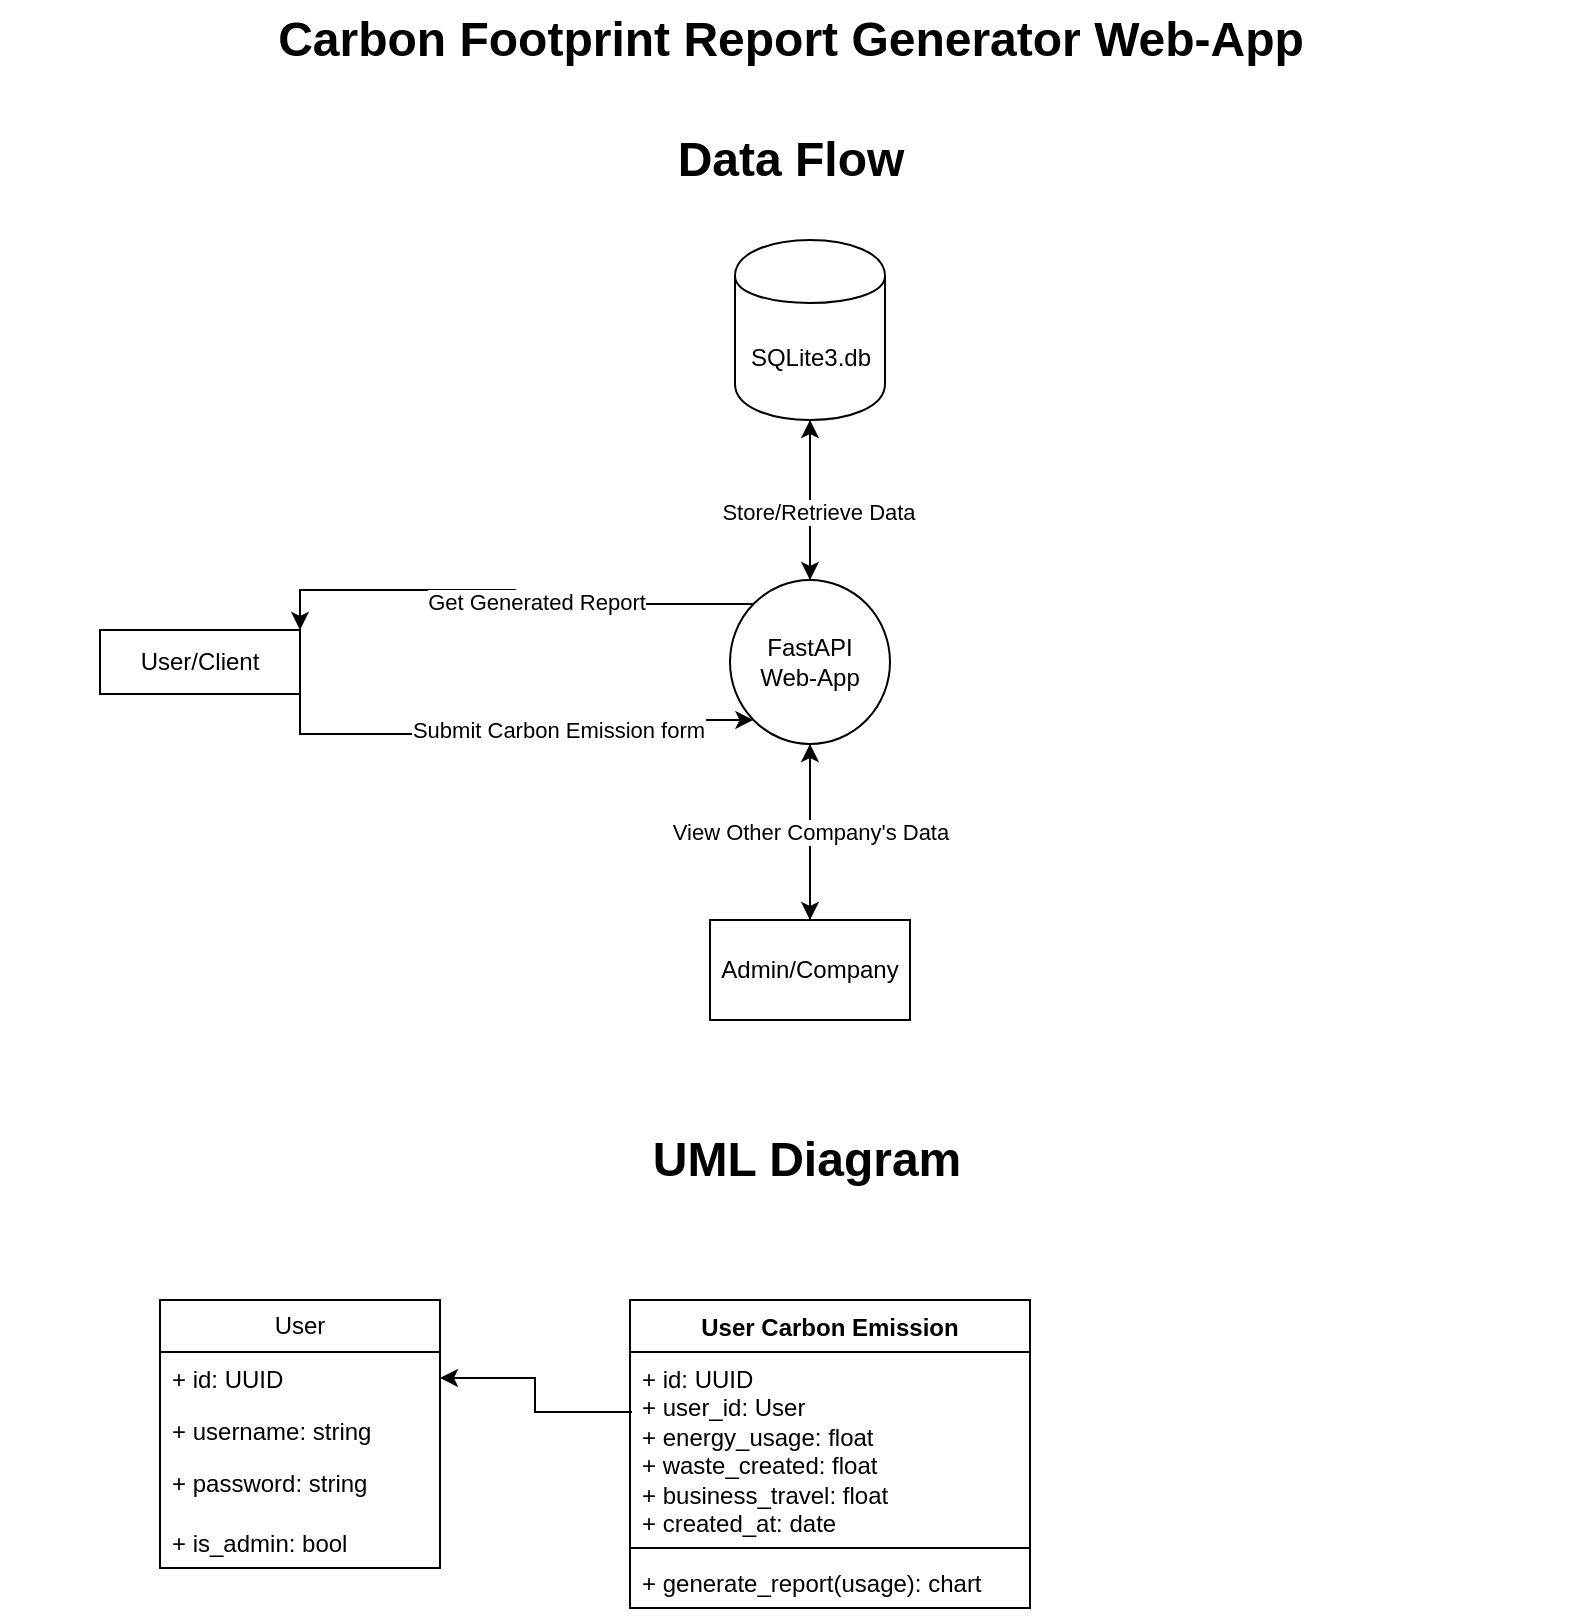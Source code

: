 <mxfile version="24.7.17">
  <diagram name="Page-1" id="U7t47lqXsrcZqBkQWg_L">
    <mxGraphModel dx="1026" dy="1765" grid="1" gridSize="10" guides="1" tooltips="1" connect="1" arrows="1" fold="1" page="1" pageScale="1" pageWidth="850" pageHeight="1100" math="0" shadow="0">
      <root>
        <mxCell id="0" />
        <mxCell id="1" parent="0" />
        <mxCell id="Hy_VaKmW5_GkMQz66k2Z-8" value="User Carbon Emission" style="swimlane;fontStyle=1;align=center;verticalAlign=top;childLayout=stackLayout;horizontal=1;startSize=26;horizontalStack=0;resizeParent=1;resizeParentMax=0;resizeLast=0;collapsible=1;marginBottom=0;whiteSpace=wrap;html=1;" parent="1" vertex="1">
          <mxGeometry x="315" y="-430" width="200" height="154" as="geometry" />
        </mxCell>
        <mxCell id="Hy_VaKmW5_GkMQz66k2Z-9" value="&lt;div&gt;+ id: UUID&lt;/div&gt;&lt;div&gt;+ user_id: User&lt;/div&gt;&lt;div&gt;+ energy_usage: float&lt;/div&gt;&lt;div&gt;+ waste_created: float&lt;/div&gt;&lt;div&gt;+ business_travel: float&lt;/div&gt;&lt;div&gt;+ created_at: date&lt;br&gt;&lt;/div&gt;" style="text;strokeColor=none;fillColor=none;align=left;verticalAlign=top;spacingLeft=4;spacingRight=4;overflow=hidden;rotatable=0;points=[[0,0.5],[1,0.5]];portConstraint=eastwest;whiteSpace=wrap;html=1;" parent="Hy_VaKmW5_GkMQz66k2Z-8" vertex="1">
          <mxGeometry y="26" width="200" height="94" as="geometry" />
        </mxCell>
        <mxCell id="Hy_VaKmW5_GkMQz66k2Z-10" value="" style="line;strokeWidth=1;fillColor=none;align=left;verticalAlign=middle;spacingTop=-1;spacingLeft=3;spacingRight=3;rotatable=0;labelPosition=right;points=[];portConstraint=eastwest;strokeColor=inherit;" parent="Hy_VaKmW5_GkMQz66k2Z-8" vertex="1">
          <mxGeometry y="120" width="200" height="8" as="geometry" />
        </mxCell>
        <mxCell id="Hy_VaKmW5_GkMQz66k2Z-11" value="+ generate_report(usage): chart" style="text;strokeColor=none;fillColor=none;align=left;verticalAlign=top;spacingLeft=4;spacingRight=4;overflow=hidden;rotatable=0;points=[[0,0.5],[1,0.5]];portConstraint=eastwest;whiteSpace=wrap;html=1;" parent="Hy_VaKmW5_GkMQz66k2Z-8" vertex="1">
          <mxGeometry y="128" width="200" height="26" as="geometry" />
        </mxCell>
        <mxCell id="Hy_VaKmW5_GkMQz66k2Z-27" value="&lt;div&gt;UML Diagram&lt;/div&gt;" style="text;strokeColor=none;fillColor=none;html=1;fontSize=24;fontStyle=1;verticalAlign=middle;align=center;" parent="1" vertex="1">
          <mxGeometry x="353" y="-520" width="100" height="40" as="geometry" />
        </mxCell>
        <mxCell id="Hy_VaKmW5_GkMQz66k2Z-54" value="User" style="swimlane;fontStyle=0;childLayout=stackLayout;horizontal=1;startSize=26;fillColor=none;horizontalStack=0;resizeParent=1;resizeParentMax=0;resizeLast=0;collapsible=1;marginBottom=0;whiteSpace=wrap;html=1;" parent="1" vertex="1">
          <mxGeometry x="80" y="-430" width="140" height="134" as="geometry" />
        </mxCell>
        <mxCell id="Hy_VaKmW5_GkMQz66k2Z-55" value="+ id: UUID" style="text;strokeColor=none;fillColor=none;align=left;verticalAlign=top;spacingLeft=4;spacingRight=4;overflow=hidden;rotatable=0;points=[[0,0.5],[1,0.5]];portConstraint=eastwest;whiteSpace=wrap;html=1;" parent="Hy_VaKmW5_GkMQz66k2Z-54" vertex="1">
          <mxGeometry y="26" width="140" height="26" as="geometry" />
        </mxCell>
        <mxCell id="Hy_VaKmW5_GkMQz66k2Z-56" value="+ username: string" style="text;strokeColor=none;fillColor=none;align=left;verticalAlign=top;spacingLeft=4;spacingRight=4;overflow=hidden;rotatable=0;points=[[0,0.5],[1,0.5]];portConstraint=eastwest;whiteSpace=wrap;html=1;" parent="Hy_VaKmW5_GkMQz66k2Z-54" vertex="1">
          <mxGeometry y="52" width="140" height="26" as="geometry" />
        </mxCell>
        <mxCell id="Hy_VaKmW5_GkMQz66k2Z-57" value="+ password: string" style="text;strokeColor=none;fillColor=none;align=left;verticalAlign=top;spacingLeft=4;spacingRight=4;overflow=hidden;rotatable=0;points=[[0,0.5],[1,0.5]];portConstraint=eastwest;whiteSpace=wrap;html=1;" parent="Hy_VaKmW5_GkMQz66k2Z-54" vertex="1">
          <mxGeometry y="78" width="140" height="30" as="geometry" />
        </mxCell>
        <mxCell id="Hy_VaKmW5_GkMQz66k2Z-58" value="+ is_admin: bool" style="text;strokeColor=none;fillColor=none;align=left;verticalAlign=top;spacingLeft=4;spacingRight=4;overflow=hidden;rotatable=0;points=[[0,0.5],[1,0.5]];portConstraint=eastwest;whiteSpace=wrap;html=1;" parent="Hy_VaKmW5_GkMQz66k2Z-54" vertex="1">
          <mxGeometry y="108" width="140" height="26" as="geometry" />
        </mxCell>
        <mxCell id="Hy_VaKmW5_GkMQz66k2Z-60" style="edgeStyle=orthogonalEdgeStyle;rounded=0;orthogonalLoop=1;jettySize=auto;html=1;entryX=1;entryY=0.5;entryDx=0;entryDy=0;exitX=0.005;exitY=0.319;exitDx=0;exitDy=0;exitPerimeter=0;" parent="1" source="Hy_VaKmW5_GkMQz66k2Z-9" target="Hy_VaKmW5_GkMQz66k2Z-55" edge="1">
          <mxGeometry relative="1" as="geometry" />
        </mxCell>
        <mxCell id="QEWqBoXuelxvLnv4VFpo-17" style="edgeStyle=orthogonalEdgeStyle;rounded=0;orthogonalLoop=1;jettySize=auto;html=1;" edge="1" parent="1" source="QEWqBoXuelxvLnv4VFpo-18" target="QEWqBoXuelxvLnv4VFpo-24">
          <mxGeometry relative="1" as="geometry" />
        </mxCell>
        <mxCell id="QEWqBoXuelxvLnv4VFpo-18" value="SQLite3.db" style="shape=cylinder;whiteSpace=wrap;html=1;boundedLbl=1;backgroundOutline=1;" vertex="1" parent="1">
          <mxGeometry x="367.5" y="-960" width="75" height="90" as="geometry" />
        </mxCell>
        <mxCell id="QEWqBoXuelxvLnv4VFpo-19" style="edgeStyle=orthogonalEdgeStyle;rounded=0;orthogonalLoop=1;jettySize=auto;html=1;entryX=0.5;entryY=1;entryDx=0;entryDy=0;" edge="1" parent="1" source="QEWqBoXuelxvLnv4VFpo-24" target="QEWqBoXuelxvLnv4VFpo-18">
          <mxGeometry relative="1" as="geometry" />
        </mxCell>
        <mxCell id="QEWqBoXuelxvLnv4VFpo-20" value="&lt;div&gt;Store/Retrieve Data&lt;/div&gt;" style="edgeLabel;html=1;align=center;verticalAlign=middle;resizable=0;points=[];" vertex="1" connectable="0" parent="QEWqBoXuelxvLnv4VFpo-19">
          <mxGeometry x="-0.133" y="-4" relative="1" as="geometry">
            <mxPoint as="offset" />
          </mxGeometry>
        </mxCell>
        <mxCell id="QEWqBoXuelxvLnv4VFpo-21" style="edgeStyle=orthogonalEdgeStyle;rounded=0;orthogonalLoop=1;jettySize=auto;html=1;entryX=1;entryY=0;entryDx=0;entryDy=0;exitX=0;exitY=0;exitDx=0;exitDy=0;" edge="1" parent="1" source="QEWqBoXuelxvLnv4VFpo-24" target="QEWqBoXuelxvLnv4VFpo-27">
          <mxGeometry relative="1" as="geometry" />
        </mxCell>
        <mxCell id="QEWqBoXuelxvLnv4VFpo-22" value="&lt;div&gt;Get Generated Report&lt;/div&gt;" style="edgeLabel;html=1;align=center;verticalAlign=middle;resizable=0;points=[];" vertex="1" connectable="0" parent="QEWqBoXuelxvLnv4VFpo-21">
          <mxGeometry x="-0.139" y="-1" relative="1" as="geometry">
            <mxPoint as="offset" />
          </mxGeometry>
        </mxCell>
        <mxCell id="QEWqBoXuelxvLnv4VFpo-23" style="edgeStyle=orthogonalEdgeStyle;rounded=0;orthogonalLoop=1;jettySize=auto;html=1;" edge="1" parent="1" source="QEWqBoXuelxvLnv4VFpo-24">
          <mxGeometry relative="1" as="geometry">
            <mxPoint x="405" y="-620" as="targetPoint" />
          </mxGeometry>
        </mxCell>
        <mxCell id="QEWqBoXuelxvLnv4VFpo-24" value="FastAPI&lt;br&gt;&lt;div&gt;Web-App&lt;/div&gt;" style="shape=ellipse;html=1;dashed=0;whiteSpace=wrap;perimeter=ellipsePerimeter;" vertex="1" parent="1">
          <mxGeometry x="365" y="-790" width="80" height="82" as="geometry" />
        </mxCell>
        <mxCell id="QEWqBoXuelxvLnv4VFpo-25" style="edgeStyle=orthogonalEdgeStyle;rounded=0;orthogonalLoop=1;jettySize=auto;html=1;entryX=0;entryY=1;entryDx=0;entryDy=0;exitX=1;exitY=1;exitDx=0;exitDy=0;" edge="1" parent="1" source="QEWqBoXuelxvLnv4VFpo-27" target="QEWqBoXuelxvLnv4VFpo-24">
          <mxGeometry relative="1" as="geometry">
            <mxPoint x="170" y="-640" as="sourcePoint" />
          </mxGeometry>
        </mxCell>
        <mxCell id="QEWqBoXuelxvLnv4VFpo-26" value="Submit Carbon Emission form" style="edgeLabel;html=1;align=center;verticalAlign=middle;resizable=0;points=[];" vertex="1" connectable="0" parent="QEWqBoXuelxvLnv4VFpo-25">
          <mxGeometry x="0.23" y="-5" relative="1" as="geometry">
            <mxPoint as="offset" />
          </mxGeometry>
        </mxCell>
        <mxCell id="QEWqBoXuelxvLnv4VFpo-27" value="&lt;div&gt;User/Client&lt;/div&gt;" style="html=1;dashed=0;whiteSpace=wrap;" vertex="1" parent="1">
          <mxGeometry x="50" y="-765" width="100" height="32" as="geometry" />
        </mxCell>
        <mxCell id="QEWqBoXuelxvLnv4VFpo-28" value="&lt;div&gt;View Other Company&#39;s Data&lt;/div&gt;" style="edgeStyle=orthogonalEdgeStyle;rounded=0;orthogonalLoop=1;jettySize=auto;html=1;entryX=0.5;entryY=1;entryDx=0;entryDy=0;" edge="1" parent="1" source="QEWqBoXuelxvLnv4VFpo-29" target="QEWqBoXuelxvLnv4VFpo-24">
          <mxGeometry relative="1" as="geometry" />
        </mxCell>
        <mxCell id="QEWqBoXuelxvLnv4VFpo-29" value="&lt;div&gt;Admin/Company &lt;br&gt;&lt;/div&gt;" style="html=1;dashed=0;whiteSpace=wrap;" vertex="1" parent="1">
          <mxGeometry x="355" y="-620" width="100" height="50" as="geometry" />
        </mxCell>
        <mxCell id="QEWqBoXuelxvLnv4VFpo-30" value="&lt;div&gt;Carbon Footprint Report Generator Web-App&lt;br&gt;&lt;/div&gt;" style="text;strokeColor=none;fillColor=none;html=1;fontSize=24;fontStyle=1;verticalAlign=middle;align=center;" vertex="1" parent="1">
          <mxGeometry y="-1080" width="790" height="40" as="geometry" />
        </mxCell>
        <mxCell id="QEWqBoXuelxvLnv4VFpo-31" value="&lt;div&gt;Data Flow&lt;/div&gt;" style="text;strokeColor=none;fillColor=none;html=1;fontSize=24;fontStyle=1;verticalAlign=middle;align=center;" vertex="1" parent="1">
          <mxGeometry x="345" y="-1020" width="100" height="40" as="geometry" />
        </mxCell>
      </root>
    </mxGraphModel>
  </diagram>
</mxfile>
